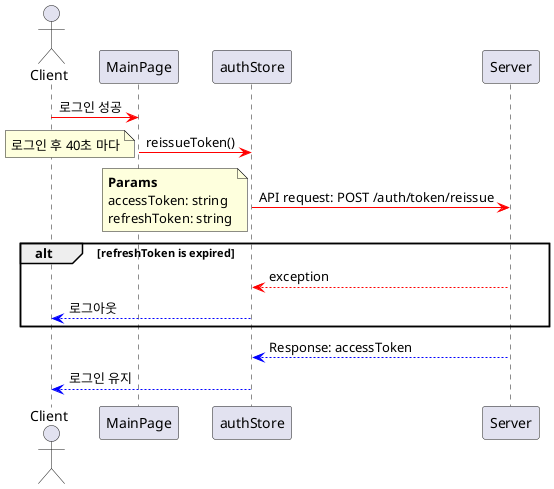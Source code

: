 @startuml

actor Client
participant MainPage

Client -[#red]> MainPage: 로그인 성공

MainPage -[#red]> authStore: reissueToken()
note left
로그인 후 40초 마다
end note

authStore -[#red]> Server: API request: POST /auth/token/reissue
note left
<b>Params
accessToken: string
refreshToken: string
end note


alt refreshToken is expired
return exception
authStore --[#blue]> Client: 로그아웃
end




Server --[#blue]> authStore: Response: accessToken

authStore --[#blue]> Client: 로그인 유지
@enduml
